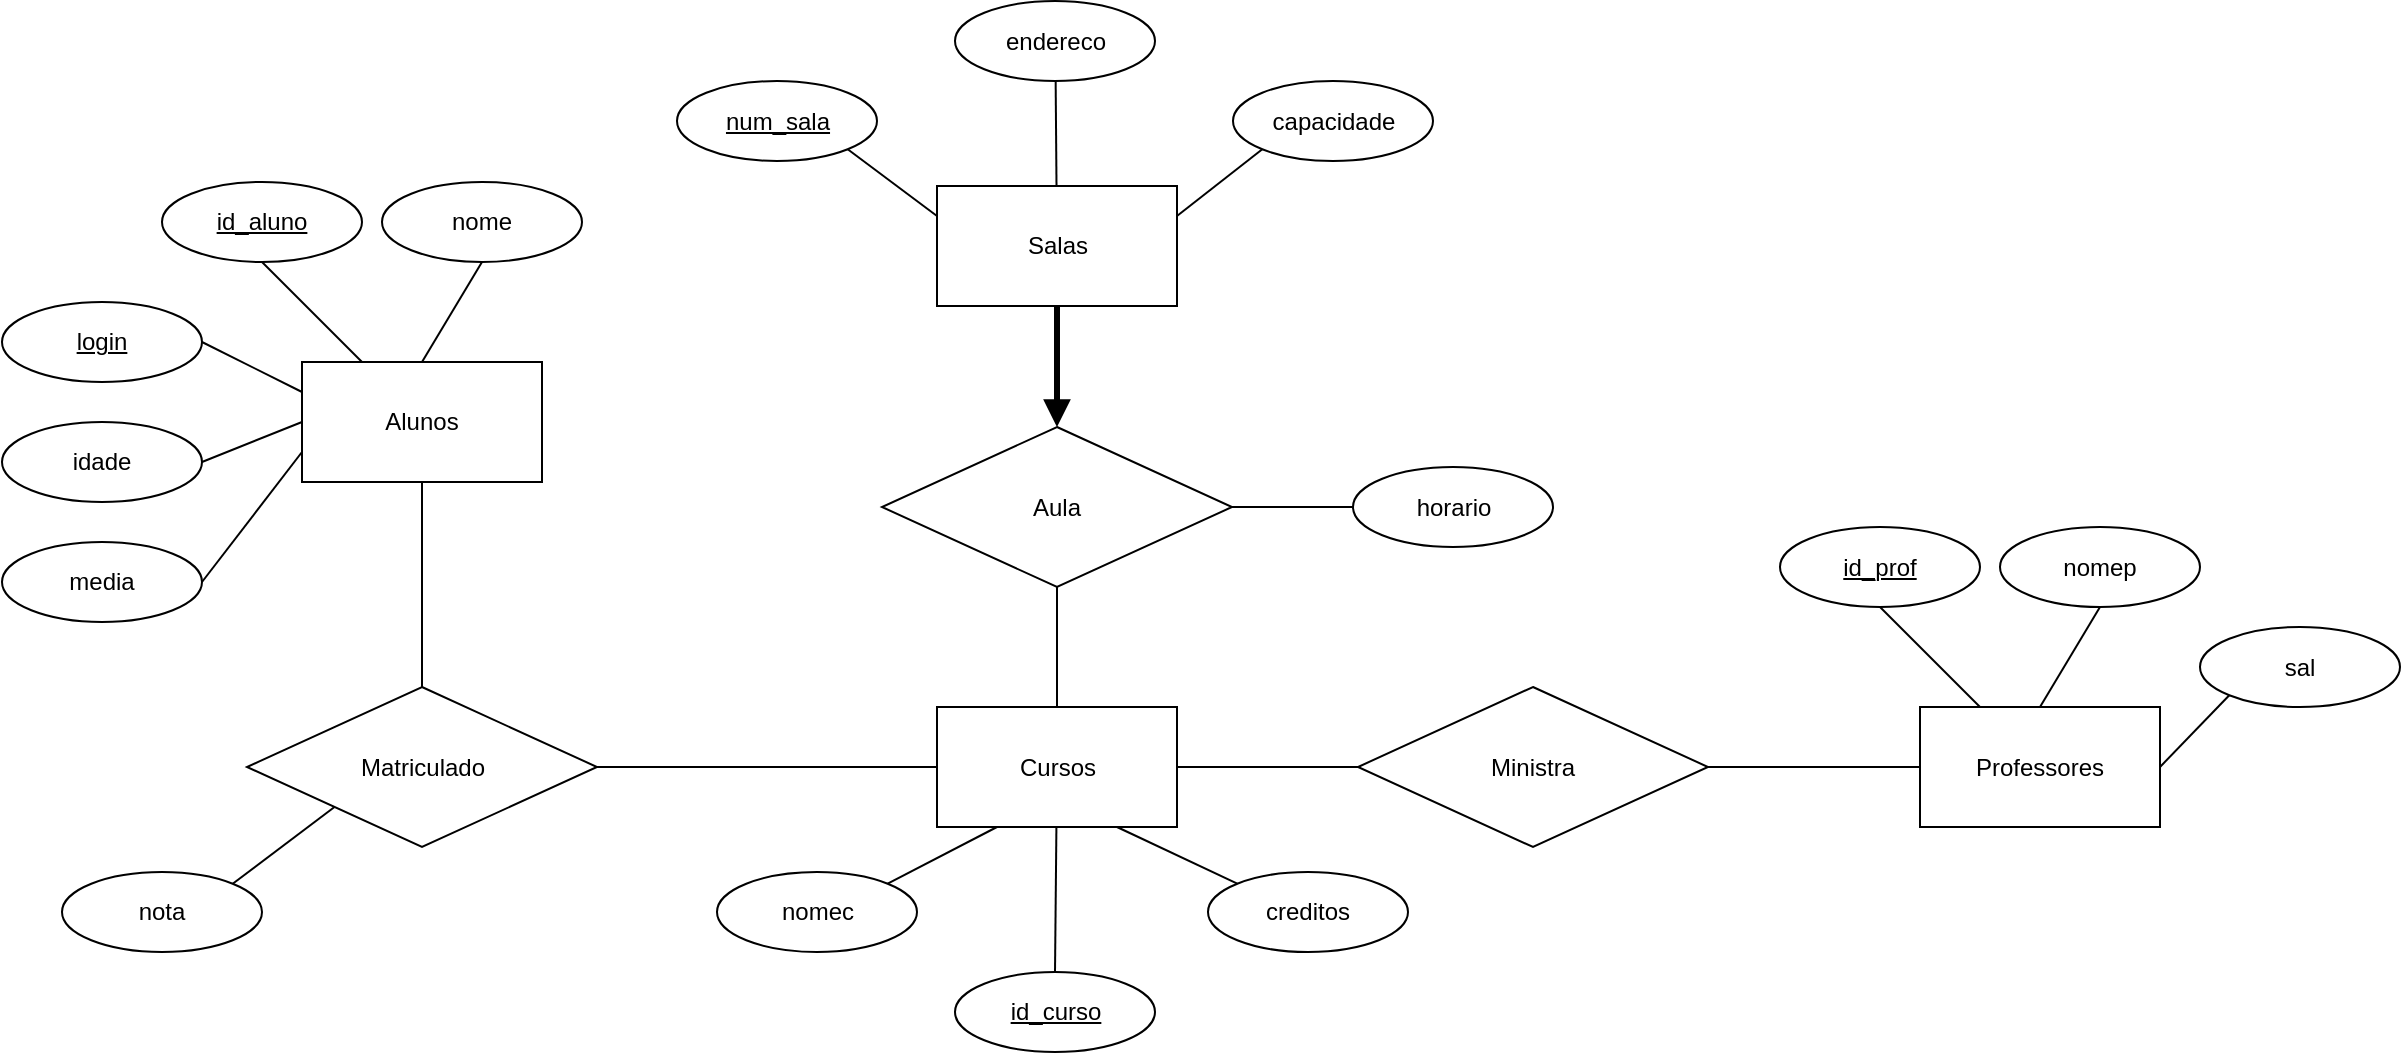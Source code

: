<mxfile pages="1" version="11.2.8" type="github"><diagram id="YmUKoHKZ1RU-o-dDtS7o" name="Page-1"><mxGraphModel dx="1628" dy="1603" grid="1" gridSize="10" guides="1" tooltips="1" connect="1" arrows="1" fold="1" page="1" pageScale="1" pageWidth="827" pageHeight="1169" math="0" shadow="0"><root><mxCell id="0"/><mxCell id="1" parent="0"/><mxCell id="dcHQUl736gjoQ12knShh-7" style="rounded=0;orthogonalLoop=1;jettySize=auto;html=1;exitX=0;exitY=0.25;exitDx=0;exitDy=0;entryX=1;entryY=0.5;entryDx=0;entryDy=0;endArrow=none;endFill=0;jumpSize=1;" parent="1" source="dcHQUl736gjoQ12knShh-1" target="dcHQUl736gjoQ12knShh-5" edge="1"><mxGeometry relative="1" as="geometry"/></mxCell><mxCell id="dcHQUl736gjoQ12knShh-10" style="edgeStyle=none;rounded=0;jumpSize=1;orthogonalLoop=1;jettySize=auto;html=1;exitX=0;exitY=0.5;exitDx=0;exitDy=0;entryX=1;entryY=0.5;entryDx=0;entryDy=0;endArrow=none;endFill=0;" parent="1" source="dcHQUl736gjoQ12knShh-1" target="dcHQUl736gjoQ12knShh-4" edge="1"><mxGeometry relative="1" as="geometry"/></mxCell><mxCell id="dcHQUl736gjoQ12knShh-11" style="edgeStyle=none;rounded=0;jumpSize=1;orthogonalLoop=1;jettySize=auto;html=1;exitX=0.25;exitY=0;exitDx=0;exitDy=0;entryX=0.5;entryY=1;entryDx=0;entryDy=0;endArrow=none;endFill=0;" parent="1" source="dcHQUl736gjoQ12knShh-1" target="dcHQUl736gjoQ12knShh-2" edge="1"><mxGeometry relative="1" as="geometry"/></mxCell><mxCell id="dcHQUl736gjoQ12knShh-1" value="Alunos" style="rounded=0;whiteSpace=wrap;html=1;" parent="1" vertex="1"><mxGeometry x="3" y="180" width="120" height="60" as="geometry"/></mxCell><mxCell id="dcHQUl736gjoQ12knShh-2" value="&lt;u&gt;id_aluno&lt;/u&gt;" style="ellipse;whiteSpace=wrap;html=1;" parent="1" vertex="1"><mxGeometry x="-67" y="90" width="100" height="40" as="geometry"/></mxCell><mxCell id="dcHQUl736gjoQ12knShh-12" style="edgeStyle=none;rounded=0;jumpSize=1;orthogonalLoop=1;jettySize=auto;html=1;exitX=0.5;exitY=1;exitDx=0;exitDy=0;entryX=0.5;entryY=0;entryDx=0;entryDy=0;endArrow=none;endFill=0;" parent="1" source="dcHQUl736gjoQ12knShh-3" target="dcHQUl736gjoQ12knShh-1" edge="1"><mxGeometry relative="1" as="geometry"/></mxCell><mxCell id="dcHQUl736gjoQ12knShh-3" value="&lt;div&gt;nome&lt;/div&gt;" style="ellipse;whiteSpace=wrap;html=1;" parent="1" vertex="1"><mxGeometry x="43" y="90" width="100" height="40" as="geometry"/></mxCell><mxCell id="dcHQUl736gjoQ12knShh-4" value="&lt;div&gt;idade&lt;/div&gt;" style="ellipse;whiteSpace=wrap;html=1;" parent="1" vertex="1"><mxGeometry x="-147" y="210" width="100" height="40" as="geometry"/></mxCell><mxCell id="dcHQUl736gjoQ12knShh-5" value="&lt;div&gt;&lt;u&gt;login&lt;/u&gt;&lt;/div&gt;" style="ellipse;whiteSpace=wrap;html=1;" parent="1" vertex="1"><mxGeometry x="-147" y="150" width="100" height="40" as="geometry"/></mxCell><mxCell id="dcHQUl736gjoQ12knShh-9" style="edgeStyle=none;rounded=0;jumpSize=1;orthogonalLoop=1;jettySize=auto;html=1;exitX=1;exitY=0.5;exitDx=0;exitDy=0;entryX=0;entryY=0.75;entryDx=0;entryDy=0;endArrow=none;endFill=0;" parent="1" source="dcHQUl736gjoQ12knShh-6" target="dcHQUl736gjoQ12knShh-1" edge="1"><mxGeometry relative="1" as="geometry"/></mxCell><mxCell id="dcHQUl736gjoQ12knShh-6" value="&lt;div&gt;media&lt;/div&gt;" style="ellipse;whiteSpace=wrap;html=1;" parent="1" vertex="1"><mxGeometry x="-147" y="270" width="100" height="40" as="geometry"/></mxCell><mxCell id="dcHQUl736gjoQ12knShh-15" style="edgeStyle=none;rounded=0;jumpSize=1;orthogonalLoop=1;jettySize=auto;html=1;exitX=0.25;exitY=0;exitDx=0;exitDy=0;entryX=0.5;entryY=1;entryDx=0;entryDy=0;endArrow=none;endFill=0;" parent="1" source="dcHQUl736gjoQ12knShh-16" target="dcHQUl736gjoQ12knShh-17" edge="1"><mxGeometry relative="1" as="geometry"/></mxCell><mxCell id="dcHQUl736gjoQ12knShh-16" value="Professores" style="rounded=0;whiteSpace=wrap;html=1;" parent="1" vertex="1"><mxGeometry x="812" y="352.5" width="120" height="60" as="geometry"/></mxCell><mxCell id="dcHQUl736gjoQ12knShh-17" value="&lt;u&gt;id_prof&lt;/u&gt;" style="ellipse;whiteSpace=wrap;html=1;" parent="1" vertex="1"><mxGeometry x="742" y="262.5" width="100" height="40" as="geometry"/></mxCell><mxCell id="dcHQUl736gjoQ12knShh-18" style="edgeStyle=none;rounded=0;jumpSize=1;orthogonalLoop=1;jettySize=auto;html=1;exitX=0.5;exitY=1;exitDx=0;exitDy=0;entryX=0.5;entryY=0;entryDx=0;entryDy=0;endArrow=none;endFill=0;" parent="1" source="dcHQUl736gjoQ12knShh-19" target="dcHQUl736gjoQ12knShh-16" edge="1"><mxGeometry relative="1" as="geometry"/></mxCell><mxCell id="dcHQUl736gjoQ12knShh-19" value="&lt;div&gt;nomep&lt;/div&gt;" style="ellipse;whiteSpace=wrap;html=1;" parent="1" vertex="1"><mxGeometry x="852" y="262.5" width="100" height="40" as="geometry"/></mxCell><mxCell id="dcHQUl736gjoQ12knShh-25" style="edgeStyle=none;rounded=0;jumpSize=1;orthogonalLoop=1;jettySize=auto;html=1;exitX=0;exitY=1;exitDx=0;exitDy=0;entryX=1;entryY=0.5;entryDx=0;entryDy=0;endArrow=none;endFill=0;" parent="1" source="dcHQUl736gjoQ12knShh-21" target="dcHQUl736gjoQ12knShh-16" edge="1"><mxGeometry relative="1" as="geometry"/></mxCell><mxCell id="dcHQUl736gjoQ12knShh-21" value="sal" style="ellipse;whiteSpace=wrap;html=1;" parent="1" vertex="1"><mxGeometry x="952" y="312.5" width="100" height="40" as="geometry"/></mxCell><mxCell id="dcHQUl736gjoQ12knShh-72" value="" style="edgeStyle=none;rounded=0;jumpSize=1;orthogonalLoop=1;jettySize=auto;html=1;startArrow=none;startFill=0;endArrow=none;endFill=0;strokeWidth=1;" parent="1" source="dcHQUl736gjoQ12knShh-27" target="dcHQUl736gjoQ12knShh-67" edge="1"><mxGeometry relative="1" as="geometry"/></mxCell><mxCell id="dcHQUl736gjoQ12knShh-27" value="&lt;div&gt;Cursos&lt;/div&gt;" style="rounded=0;whiteSpace=wrap;html=1;" parent="1" vertex="1"><mxGeometry x="320.5" y="352.5" width="120" height="60" as="geometry"/></mxCell><mxCell id="dcHQUl736gjoQ12knShh-43" style="edgeStyle=none;rounded=0;jumpSize=1;orthogonalLoop=1;jettySize=auto;html=1;exitX=0.5;exitY=0;exitDx=0;exitDy=0;endArrow=none;endFill=0;" parent="1" source="dcHQUl736gjoQ12knShh-28" target="dcHQUl736gjoQ12knShh-27" edge="1"><mxGeometry relative="1" as="geometry"/></mxCell><mxCell id="dcHQUl736gjoQ12knShh-28" value="&lt;u&gt;id_curso&lt;/u&gt;" style="ellipse;whiteSpace=wrap;html=1;" parent="1" vertex="1"><mxGeometry x="329.5" y="485" width="100" height="40" as="geometry"/></mxCell><mxCell id="dcHQUl736gjoQ12knShh-42" style="edgeStyle=none;rounded=0;jumpSize=1;orthogonalLoop=1;jettySize=auto;html=1;exitX=1;exitY=0;exitDx=0;exitDy=0;entryX=0.25;entryY=1;entryDx=0;entryDy=0;endArrow=none;endFill=0;" parent="1" source="dcHQUl736gjoQ12knShh-30" target="dcHQUl736gjoQ12knShh-27" edge="1"><mxGeometry relative="1" as="geometry"/></mxCell><mxCell id="dcHQUl736gjoQ12knShh-30" value="nomec" style="ellipse;whiteSpace=wrap;html=1;" parent="1" vertex="1"><mxGeometry x="210.5" y="435" width="100" height="40" as="geometry"/></mxCell><mxCell id="dcHQUl736gjoQ12knShh-48" style="rounded=0;jumpSize=1;orthogonalLoop=1;jettySize=auto;html=1;exitX=0;exitY=0;exitDx=0;exitDy=0;entryX=0.75;entryY=1;entryDx=0;entryDy=0;endArrow=none;endFill=0;" parent="1" source="dcHQUl736gjoQ12knShh-32" target="dcHQUl736gjoQ12knShh-27" edge="1"><mxGeometry relative="1" as="geometry"/></mxCell><mxCell id="dcHQUl736gjoQ12knShh-32" value="creditos" style="ellipse;whiteSpace=wrap;html=1;" parent="1" vertex="1"><mxGeometry x="456" y="435" width="100" height="40" as="geometry"/></mxCell><mxCell id="dcHQUl736gjoQ12knShh-56" style="edgeStyle=none;rounded=0;jumpSize=1;orthogonalLoop=1;jettySize=auto;html=1;exitX=0.5;exitY=0;exitDx=0;exitDy=0;entryX=0.5;entryY=1;entryDx=0;entryDy=0;endArrow=none;endFill=0;" parent="1" source="dcHQUl736gjoQ12knShh-41" target="dcHQUl736gjoQ12knShh-1" edge="1"><mxGeometry relative="1" as="geometry"/></mxCell><mxCell id="dcHQUl736gjoQ12knShh-57" style="edgeStyle=none;rounded=0;jumpSize=1;orthogonalLoop=1;jettySize=auto;html=1;exitX=1;exitY=0.5;exitDx=0;exitDy=0;entryX=0;entryY=0.5;entryDx=0;entryDy=0;endArrow=none;endFill=0;" parent="1" source="dcHQUl736gjoQ12knShh-41" target="dcHQUl736gjoQ12knShh-27" edge="1"><mxGeometry relative="1" as="geometry"/></mxCell><mxCell id="dcHQUl736gjoQ12knShh-41" value="&lt;div&gt;Matriculado&lt;/div&gt;" style="rhombus;whiteSpace=wrap;html=1;" parent="1" vertex="1"><mxGeometry x="-24.5" y="342.5" width="175" height="80" as="geometry"/></mxCell><mxCell id="dcHQUl736gjoQ12knShh-70" style="edgeStyle=none;rounded=0;jumpSize=1;orthogonalLoop=1;jettySize=auto;html=1;exitX=0.5;exitY=1;exitDx=0;exitDy=0;entryX=0.5;entryY=0;entryDx=0;entryDy=0;endArrow=block;endFill=1;strokeWidth=3;" parent="1" source="dcHQUl736gjoQ12knShh-49" target="dcHQUl736gjoQ12knShh-67" edge="1"><mxGeometry relative="1" as="geometry"/></mxCell><mxCell id="dcHQUl736gjoQ12knShh-49" value="Salas" style="rounded=0;whiteSpace=wrap;html=1;" parent="1" vertex="1"><mxGeometry x="320.5" y="92" width="120" height="60" as="geometry"/></mxCell><mxCell id="dcHQUl736gjoQ12knShh-50" style="edgeStyle=none;rounded=0;jumpSize=1;orthogonalLoop=1;jettySize=auto;html=1;exitX=0.5;exitY=0;exitDx=0;exitDy=0;endArrow=none;endFill=0;" parent="1" source="dcHQUl736gjoQ12knShh-51" target="dcHQUl736gjoQ12knShh-49" edge="1"><mxGeometry relative="1" as="geometry"/></mxCell><mxCell id="dcHQUl736gjoQ12knShh-51" value="endereco" style="ellipse;whiteSpace=wrap;html=1;" parent="1" vertex="1"><mxGeometry x="329.5" y="-0.5" width="100" height="40" as="geometry"/></mxCell><mxCell id="dcHQUl736gjoQ12knShh-64" style="edgeStyle=none;rounded=0;jumpSize=1;orthogonalLoop=1;jettySize=auto;html=1;exitX=1;exitY=1;exitDx=0;exitDy=0;entryX=0;entryY=0.25;entryDx=0;entryDy=0;endArrow=none;endFill=0;" parent="1" source="dcHQUl736gjoQ12knShh-53" target="dcHQUl736gjoQ12knShh-49" edge="1"><mxGeometry relative="1" as="geometry"/></mxCell><mxCell id="dcHQUl736gjoQ12knShh-53" value="&lt;u&gt;num_sala&lt;/u&gt;" style="ellipse;whiteSpace=wrap;html=1;" parent="1" vertex="1"><mxGeometry x="190.5" y="39.5" width="100" height="40" as="geometry"/></mxCell><mxCell id="dcHQUl736gjoQ12knShh-65" style="edgeStyle=none;rounded=0;jumpSize=1;orthogonalLoop=1;jettySize=auto;html=1;exitX=0;exitY=1;exitDx=0;exitDy=0;entryX=1;entryY=0.25;entryDx=0;entryDy=0;endArrow=none;endFill=0;" parent="1" source="dcHQUl736gjoQ12knShh-55" target="dcHQUl736gjoQ12knShh-49" edge="1"><mxGeometry relative="1" as="geometry"/></mxCell><mxCell id="dcHQUl736gjoQ12knShh-55" value="capacidade" style="ellipse;whiteSpace=wrap;html=1;" parent="1" vertex="1"><mxGeometry x="468.5" y="39.5" width="100" height="40" as="geometry"/></mxCell><mxCell id="dcHQUl736gjoQ12knShh-60" style="edgeStyle=none;rounded=0;jumpSize=1;orthogonalLoop=1;jettySize=auto;html=1;exitX=1;exitY=0;exitDx=0;exitDy=0;entryX=0;entryY=1;entryDx=0;entryDy=0;endArrow=none;endFill=0;" parent="1" source="dcHQUl736gjoQ12knShh-58" target="dcHQUl736gjoQ12knShh-41" edge="1"><mxGeometry relative="1" as="geometry"/></mxCell><mxCell id="dcHQUl736gjoQ12knShh-58" value="nota" style="ellipse;whiteSpace=wrap;html=1;" parent="1" vertex="1"><mxGeometry x="-117" y="435" width="100" height="40" as="geometry"/></mxCell><mxCell id="dcHQUl736gjoQ12knShh-62" style="edgeStyle=none;rounded=0;jumpSize=1;orthogonalLoop=1;jettySize=auto;html=1;exitX=1;exitY=0.5;exitDx=0;exitDy=0;entryX=0;entryY=0.5;entryDx=0;entryDy=0;endArrow=none;endFill=0;" parent="1" source="dcHQUl736gjoQ12knShh-61" target="dcHQUl736gjoQ12knShh-16" edge="1"><mxGeometry relative="1" as="geometry"/></mxCell><mxCell id="dcHQUl736gjoQ12knShh-63" style="edgeStyle=none;rounded=0;jumpSize=1;orthogonalLoop=1;jettySize=auto;html=1;exitX=0;exitY=0.5;exitDx=0;exitDy=0;entryX=1;entryY=0.5;entryDx=0;entryDy=0;endArrow=none;endFill=0;" parent="1" source="dcHQUl736gjoQ12knShh-61" target="dcHQUl736gjoQ12knShh-27" edge="1"><mxGeometry relative="1" as="geometry"/></mxCell><mxCell id="dcHQUl736gjoQ12knShh-61" value="&lt;div&gt;Ministra&lt;/div&gt;" style="rhombus;whiteSpace=wrap;html=1;" parent="1" vertex="1"><mxGeometry x="531" y="342.5" width="175" height="80" as="geometry"/></mxCell><mxCell id="dcHQUl736gjoQ12knShh-71" style="edgeStyle=none;rounded=0;jumpSize=1;orthogonalLoop=1;jettySize=auto;html=1;exitX=0.5;exitY=1;exitDx=0;exitDy=0;entryX=0.5;entryY=0;entryDx=0;entryDy=0;endArrow=none;endFill=0;startArrow=none;startFill=0;strokeWidth=1;" parent="1" source="dcHQUl736gjoQ12knShh-67" target="dcHQUl736gjoQ12knShh-27" edge="1"><mxGeometry relative="1" as="geometry"/></mxCell><mxCell id="dcHQUl736gjoQ12knShh-67" value="Aula" style="rhombus;whiteSpace=wrap;html=1;" parent="1" vertex="1"><mxGeometry x="293" y="212.5" width="175" height="80" as="geometry"/></mxCell><mxCell id="dcHQUl736gjoQ12knShh-69" style="edgeStyle=none;rounded=0;jumpSize=1;orthogonalLoop=1;jettySize=auto;html=1;exitX=0;exitY=0.5;exitDx=0;exitDy=0;entryX=1;entryY=0.5;entryDx=0;entryDy=0;endArrow=none;endFill=0;" parent="1" source="dcHQUl736gjoQ12knShh-68" target="dcHQUl736gjoQ12knShh-67" edge="1"><mxGeometry relative="1" as="geometry"/></mxCell><mxCell id="dcHQUl736gjoQ12knShh-68" value="horario" style="ellipse;whiteSpace=wrap;html=1;" parent="1" vertex="1"><mxGeometry x="528.5" y="232.5" width="100" height="40" as="geometry"/></mxCell></root></mxGraphModel></diagram></mxfile>